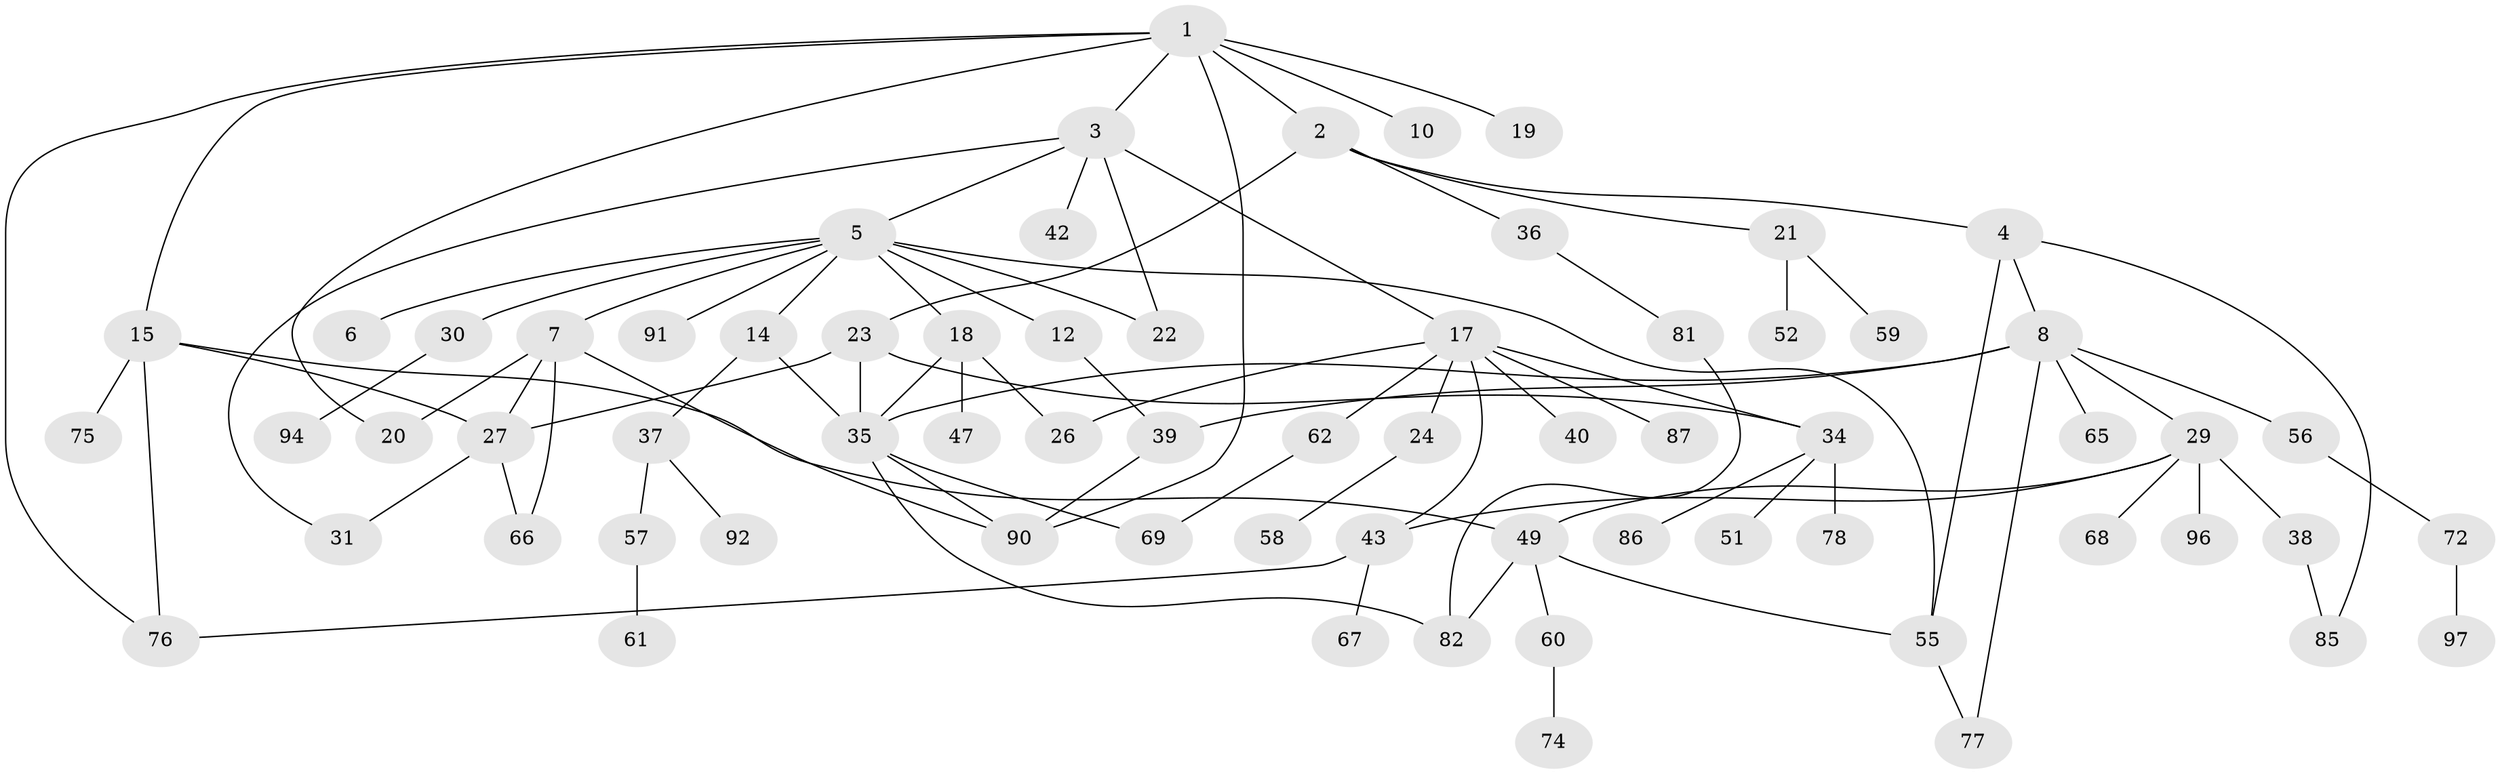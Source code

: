 // original degree distribution, {7: 0.02, 5: 0.07, 4: 0.07, 3: 0.21, 9: 0.01, 1: 0.31, 6: 0.02, 2: 0.29}
// Generated by graph-tools (version 1.1) at 2025/38/02/21/25 10:38:51]
// undirected, 68 vertices, 93 edges
graph export_dot {
graph [start="1"]
  node [color=gray90,style=filled];
  1 [super="+9"];
  2;
  3 [super="+16"];
  4 [super="+53"];
  5 [super="+11"];
  6;
  7 [super="+84"];
  8 [super="+63"];
  10;
  12 [super="+13"];
  14;
  15 [super="+89"];
  17 [super="+25"];
  18 [super="+28"];
  19;
  20;
  21 [super="+88"];
  22;
  23 [super="+32"];
  24 [super="+33"];
  26 [super="+41"];
  27 [super="+79"];
  29 [super="+45"];
  30 [super="+50"];
  31;
  34 [super="+64"];
  35 [super="+70"];
  36 [super="+46"];
  37 [super="+44"];
  38 [super="+73"];
  39 [super="+54"];
  40;
  42;
  43 [super="+48"];
  47;
  49;
  51;
  52;
  55 [super="+100"];
  56;
  57 [super="+80"];
  58;
  59;
  60;
  61;
  62;
  65;
  66;
  67;
  68 [super="+71"];
  69;
  72;
  74 [super="+98"];
  75;
  76 [super="+95"];
  77;
  78;
  81 [super="+99"];
  82 [super="+83"];
  85;
  86;
  87;
  90 [super="+93"];
  91;
  92;
  94;
  96;
  97;
  1 -- 2;
  1 -- 3;
  1 -- 19;
  1 -- 20;
  1 -- 76;
  1 -- 90;
  1 -- 10;
  1 -- 15;
  2 -- 4;
  2 -- 21;
  2 -- 23;
  2 -- 36;
  3 -- 5;
  3 -- 31;
  3 -- 17;
  3 -- 42;
  3 -- 22;
  4 -- 8;
  4 -- 85;
  4 -- 55;
  5 -- 6;
  5 -- 7;
  5 -- 14;
  5 -- 18;
  5 -- 30;
  5 -- 91;
  5 -- 55;
  5 -- 12;
  5 -- 22;
  7 -- 27;
  7 -- 66;
  7 -- 20;
  7 -- 90;
  8 -- 29;
  8 -- 39;
  8 -- 56;
  8 -- 77;
  8 -- 65;
  8 -- 35;
  12 -- 39;
  14 -- 37;
  14 -- 35;
  15 -- 75;
  15 -- 49;
  15 -- 27;
  15 -- 76;
  17 -- 24;
  17 -- 40;
  17 -- 62;
  17 -- 87;
  17 -- 26;
  17 -- 43;
  17 -- 34;
  18 -- 35;
  18 -- 47;
  18 -- 26;
  21 -- 52;
  21 -- 59;
  23 -- 34;
  23 -- 35;
  23 -- 27;
  24 -- 58;
  27 -- 31;
  27 -- 66;
  29 -- 38;
  29 -- 96;
  29 -- 49;
  29 -- 68;
  29 -- 43;
  30 -- 94;
  34 -- 51;
  34 -- 78;
  34 -- 86;
  35 -- 82;
  35 -- 69;
  35 -- 90;
  36 -- 81;
  37 -- 92;
  37 -- 57;
  38 -- 85;
  39 -- 90;
  43 -- 67;
  43 -- 76;
  49 -- 60;
  49 -- 82;
  49 -- 55;
  55 -- 77;
  56 -- 72;
  57 -- 61;
  60 -- 74;
  62 -- 69;
  72 -- 97;
  81 -- 82;
}
